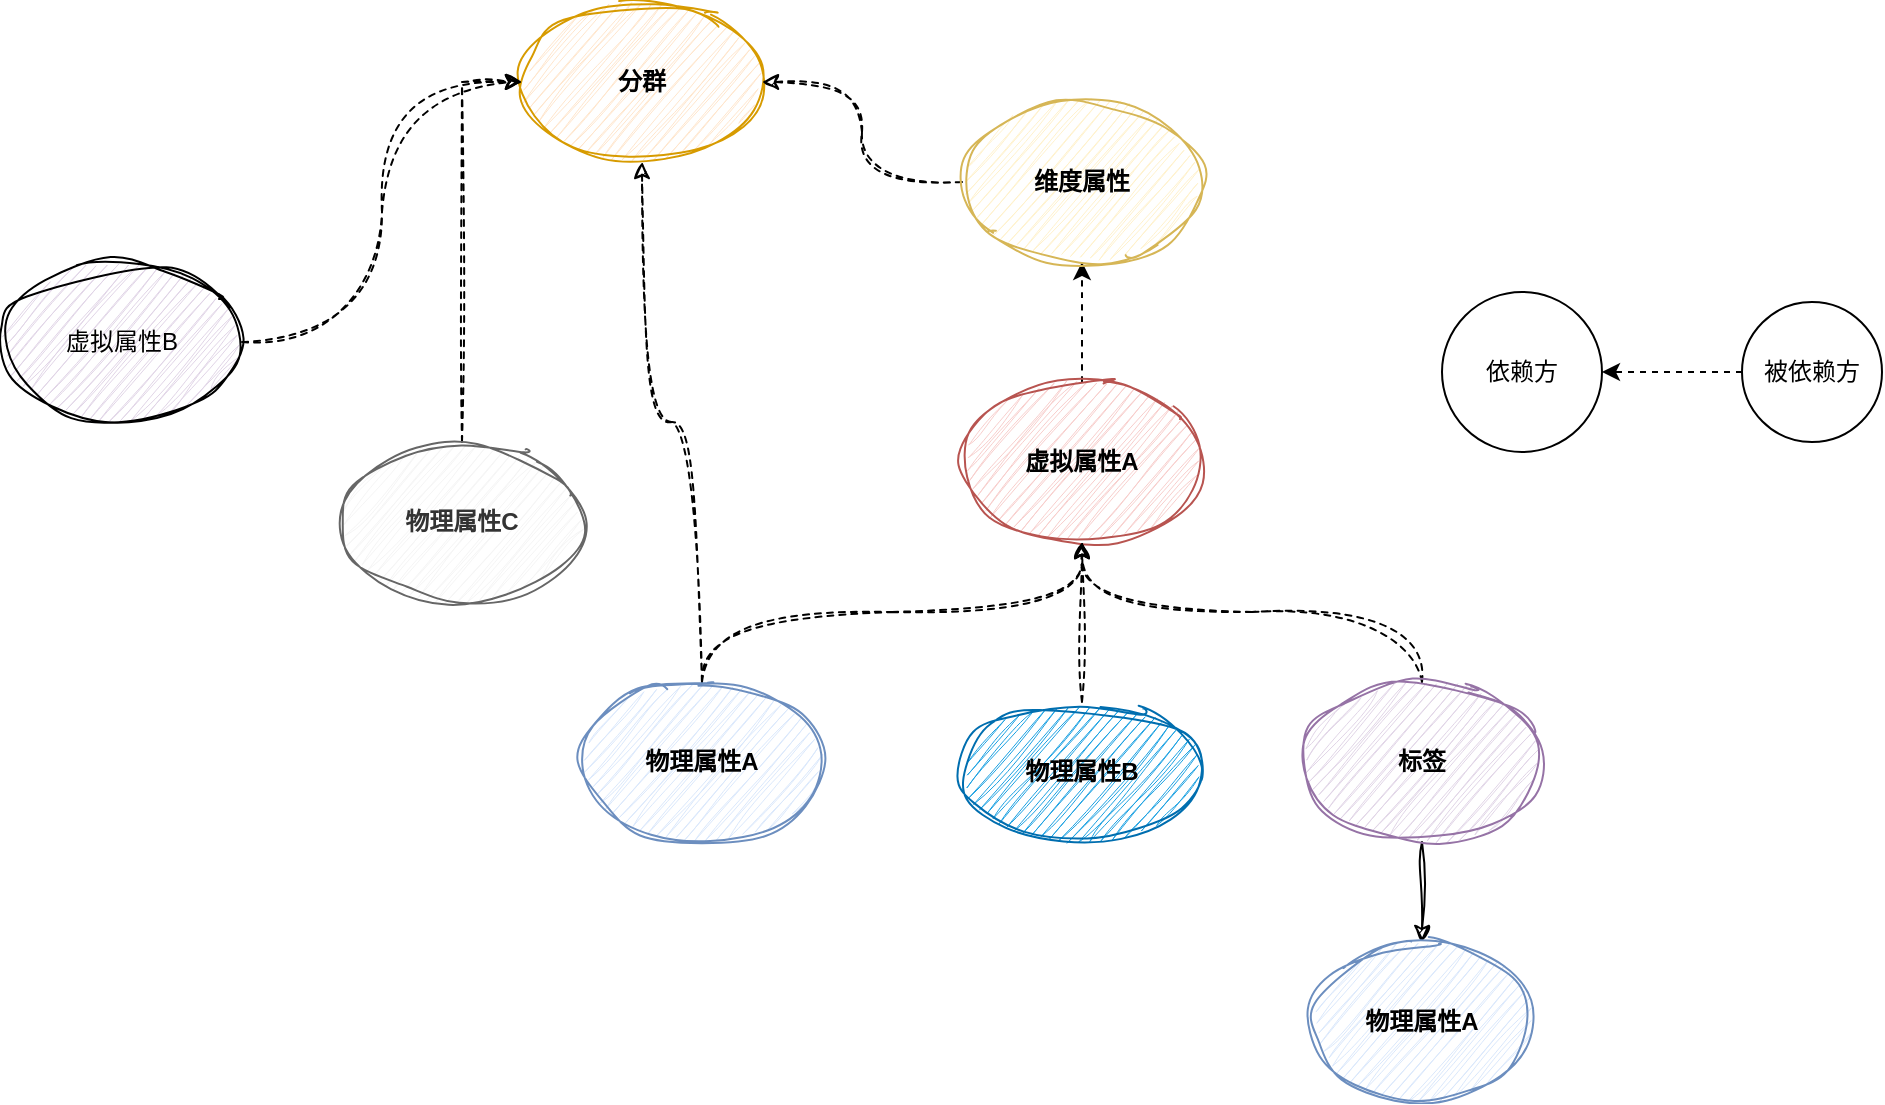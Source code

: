 <mxfile version="24.4.7" type="github">
  <diagram name="第 1 页" id="Z7Th33rIA3lxe8Ifl9V_">
    <mxGraphModel dx="1781" dy="581" grid="1" gridSize="10" guides="1" tooltips="1" connect="1" arrows="1" fold="1" page="1" pageScale="1" pageWidth="827" pageHeight="1169" math="0" shadow="0">
      <root>
        <mxCell id="0" />
        <mxCell id="1" parent="0" />
        <mxCell id="bh9T-JL_B93E33vmxypZ-8" style="edgeStyle=orthogonalEdgeStyle;rounded=1;orthogonalLoop=1;jettySize=auto;html=1;entryX=0.5;entryY=1;entryDx=0;entryDy=0;sketch=1;curveFitting=1;jiggle=2;dashed=1;elbow=vertical;curved=1;strokeColor=default;exitX=0.5;exitY=0;exitDx=0;exitDy=0;" edge="1" parent="1" source="bh9T-JL_B93E33vmxypZ-1" target="bh9T-JL_B93E33vmxypZ-2">
          <mxGeometry relative="1" as="geometry" />
        </mxCell>
        <mxCell id="bh9T-JL_B93E33vmxypZ-18" style="edgeStyle=orthogonalEdgeStyle;rounded=0;orthogonalLoop=1;jettySize=auto;html=1;curved=1;sketch=1;curveFitting=1;jiggle=2;dashed=1;" edge="1" parent="1" source="bh9T-JL_B93E33vmxypZ-1" target="bh9T-JL_B93E33vmxypZ-4">
          <mxGeometry relative="1" as="geometry" />
        </mxCell>
        <mxCell id="bh9T-JL_B93E33vmxypZ-1" value="&lt;b&gt;物理属性A&lt;/b&gt;" style="ellipse;whiteSpace=wrap;html=1;sketch=1;curveFitting=1;jiggle=2;shadow=0;fillColor=#dae8fc;strokeColor=#6c8ebf;" vertex="1" parent="1">
          <mxGeometry x="140" y="410" width="120" height="80" as="geometry" />
        </mxCell>
        <mxCell id="bh9T-JL_B93E33vmxypZ-10" style="edgeStyle=orthogonalEdgeStyle;rounded=0;orthogonalLoop=1;jettySize=auto;html=1;curved=1;dashed=1;" edge="1" parent="1" source="bh9T-JL_B93E33vmxypZ-2" target="bh9T-JL_B93E33vmxypZ-5">
          <mxGeometry relative="1" as="geometry" />
        </mxCell>
        <mxCell id="bh9T-JL_B93E33vmxypZ-2" value="&lt;b&gt;虚拟属性A&lt;/b&gt;" style="ellipse;whiteSpace=wrap;html=1;sketch=1;curveFitting=1;jiggle=2;fillColor=#f8cecc;strokeColor=#b85450;" vertex="1" parent="1">
          <mxGeometry x="330" y="260" width="120" height="80" as="geometry" />
        </mxCell>
        <mxCell id="bh9T-JL_B93E33vmxypZ-9" style="edgeStyle=orthogonalEdgeStyle;rounded=0;orthogonalLoop=1;jettySize=auto;html=1;entryX=0.5;entryY=1;entryDx=0;entryDy=0;exitX=0.5;exitY=0;exitDx=0;exitDy=0;elbow=vertical;sketch=1;curveFitting=1;jiggle=2;curved=1;dashed=1;" edge="1" parent="1" source="bh9T-JL_B93E33vmxypZ-3" target="bh9T-JL_B93E33vmxypZ-2">
          <mxGeometry relative="1" as="geometry" />
        </mxCell>
        <mxCell id="bh9T-JL_B93E33vmxypZ-12" value="" style="edgeStyle=orthogonalEdgeStyle;rounded=0;orthogonalLoop=1;jettySize=auto;html=1;sketch=1;curveFitting=1;jiggle=2;" edge="1" parent="1" source="bh9T-JL_B93E33vmxypZ-3" target="bh9T-JL_B93E33vmxypZ-11">
          <mxGeometry relative="1" as="geometry" />
        </mxCell>
        <mxCell id="bh9T-JL_B93E33vmxypZ-3" value="&lt;b&gt;标签&lt;/b&gt;" style="ellipse;whiteSpace=wrap;html=1;sketch=1;curveFitting=1;jiggle=2;shadow=0;fillColor=#e1d5e7;strokeColor=#9673a6;" vertex="1" parent="1">
          <mxGeometry x="500" y="410" width="120" height="80" as="geometry" />
        </mxCell>
        <mxCell id="bh9T-JL_B93E33vmxypZ-4" value="&lt;b&gt;分群&lt;/b&gt;" style="ellipse;whiteSpace=wrap;html=1;sketch=1;curveFitting=1;jiggle=2;shadow=0;fillColor=#ffe6cc;strokeColor=#d79b00;" vertex="1" parent="1">
          <mxGeometry x="110" y="70" width="120" height="80" as="geometry" />
        </mxCell>
        <mxCell id="bh9T-JL_B93E33vmxypZ-17" style="edgeStyle=orthogonalEdgeStyle;rounded=0;orthogonalLoop=1;jettySize=auto;html=1;exitX=1;exitY=0.5;exitDx=0;exitDy=0;curved=1;dashed=1;sketch=1;curveFitting=1;jiggle=2;" edge="1" parent="1" source="bh9T-JL_B93E33vmxypZ-5" target="bh9T-JL_B93E33vmxypZ-4">
          <mxGeometry relative="1" as="geometry" />
        </mxCell>
        <mxCell id="bh9T-JL_B93E33vmxypZ-5" value="&lt;b&gt;维度属性&lt;/b&gt;" style="ellipse;whiteSpace=wrap;html=1;direction=west;sketch=1;curveFitting=1;jiggle=2;shadow=0;fillColor=#fff2cc;strokeColor=#d6b656;" vertex="1" parent="1">
          <mxGeometry x="330" y="120" width="120" height="80" as="geometry" />
        </mxCell>
        <mxCell id="bh9T-JL_B93E33vmxypZ-11" value="&lt;b&gt;物理属性A&lt;/b&gt;" style="ellipse;whiteSpace=wrap;html=1;fillColor=#dae8fc;strokeColor=#6c8ebf;sketch=1;curveFitting=1;jiggle=2;shadow=0;" vertex="1" parent="1">
          <mxGeometry x="505" y="540" width="110" height="80" as="geometry" />
        </mxCell>
        <mxCell id="bh9T-JL_B93E33vmxypZ-16" style="edgeStyle=orthogonalEdgeStyle;rounded=0;orthogonalLoop=1;jettySize=auto;html=1;sketch=1;curveFitting=1;jiggle=2;curved=1;dashed=1;" edge="1" parent="1" source="bh9T-JL_B93E33vmxypZ-13">
          <mxGeometry relative="1" as="geometry">
            <mxPoint x="390" y="340" as="targetPoint" />
          </mxGeometry>
        </mxCell>
        <mxCell id="bh9T-JL_B93E33vmxypZ-13" value="&lt;b&gt;&lt;font color=&quot;#000000&quot;&gt;物理属性B&lt;/font&gt;&lt;/b&gt;" style="ellipse;whiteSpace=wrap;html=1;sketch=1;curveFitting=1;jiggle=2;fillColor=#1ba1e2;fontColor=#ffffff;strokeColor=#006EAF;" vertex="1" parent="1">
          <mxGeometry x="330" y="420" width="120" height="70" as="geometry" />
        </mxCell>
        <mxCell id="bh9T-JL_B93E33vmxypZ-19" value="依赖方" style="ellipse;whiteSpace=wrap;html=1;aspect=fixed;" vertex="1" parent="1">
          <mxGeometry x="570" y="215" width="80" height="80" as="geometry" />
        </mxCell>
        <mxCell id="bh9T-JL_B93E33vmxypZ-21" style="edgeStyle=orthogonalEdgeStyle;rounded=0;orthogonalLoop=1;jettySize=auto;html=1;dashed=1;" edge="1" parent="1" source="bh9T-JL_B93E33vmxypZ-20" target="bh9T-JL_B93E33vmxypZ-19">
          <mxGeometry relative="1" as="geometry" />
        </mxCell>
        <mxCell id="bh9T-JL_B93E33vmxypZ-20" value="被依赖方" style="ellipse;whiteSpace=wrap;html=1;aspect=fixed;" vertex="1" parent="1">
          <mxGeometry x="720" y="220" width="70" height="70" as="geometry" />
        </mxCell>
        <mxCell id="bh9T-JL_B93E33vmxypZ-23" style="edgeStyle=orthogonalEdgeStyle;rounded=0;orthogonalLoop=1;jettySize=auto;html=1;entryX=0;entryY=0.5;entryDx=0;entryDy=0;dashed=1;sketch=1;curveFitting=1;jiggle=2;" edge="1" parent="1" source="bh9T-JL_B93E33vmxypZ-22" target="bh9T-JL_B93E33vmxypZ-4">
          <mxGeometry relative="1" as="geometry" />
        </mxCell>
        <mxCell id="bh9T-JL_B93E33vmxypZ-22" value="&lt;b&gt;物理属性C&lt;/b&gt;" style="ellipse;whiteSpace=wrap;html=1;sketch=1;curveFitting=1;jiggle=2;fillColor=#f5f5f5;fontColor=#333333;strokeColor=#666666;" vertex="1" parent="1">
          <mxGeometry x="20" y="290" width="120" height="80" as="geometry" />
        </mxCell>
        <mxCell id="bh9T-JL_B93E33vmxypZ-25" style="edgeStyle=orthogonalEdgeStyle;rounded=0;orthogonalLoop=1;jettySize=auto;html=1;curved=1;sketch=1;curveFitting=1;jiggle=2;dashed=1;entryX=0;entryY=0.5;entryDx=0;entryDy=0;" edge="1" parent="1" source="bh9T-JL_B93E33vmxypZ-24" target="bh9T-JL_B93E33vmxypZ-4">
          <mxGeometry relative="1" as="geometry">
            <mxPoint x="110" y="160" as="targetPoint" />
          </mxGeometry>
        </mxCell>
        <mxCell id="bh9T-JL_B93E33vmxypZ-24" value="虚拟属性B" style="ellipse;whiteSpace=wrap;html=1;sketch=1;curveFitting=1;jiggle=2;fillColor=#E1D5E7;" vertex="1" parent="1">
          <mxGeometry x="-150" y="200" width="120" height="80" as="geometry" />
        </mxCell>
      </root>
    </mxGraphModel>
  </diagram>
</mxfile>
